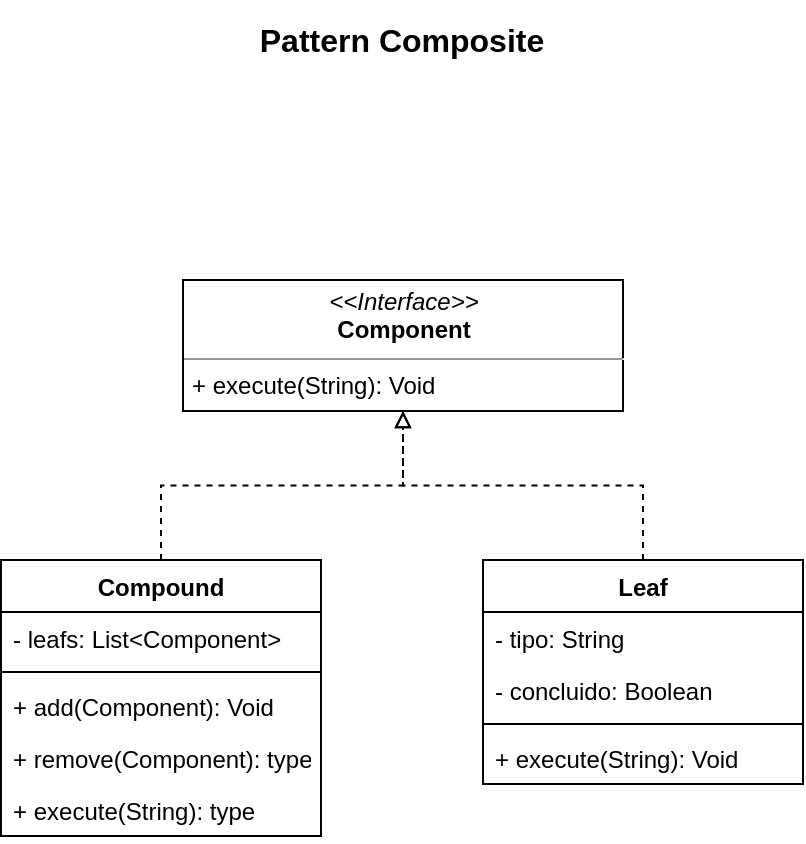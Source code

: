 <mxfile version="20.5.3" type="device" pages="2"><diagram id="GA9lwM0nWqWbreIHADGy" name="Pattern"><mxGraphModel dx="1021" dy="534" grid="1" gridSize="10" guides="1" tooltips="1" connect="1" arrows="1" fold="1" page="1" pageScale="1" pageWidth="827" pageHeight="583" math="0" shadow="0"><root><mxCell id="0"/><mxCell id="1" parent="0"/><mxCell id="rvlrQMNOuexmrZNeJxD_-19" style="edgeStyle=orthogonalEdgeStyle;rounded=0;orthogonalLoop=1;jettySize=auto;html=1;endArrow=block;endFill=0;dashed=1;" parent="1" source="rvlrQMNOuexmrZNeJxD_-1" target="rvlrQMNOuexmrZNeJxD_-5" edge="1"><mxGeometry relative="1" as="geometry"/></mxCell><mxCell id="rvlrQMNOuexmrZNeJxD_-1" value="Compound" style="swimlane;fontStyle=1;align=center;verticalAlign=top;childLayout=stackLayout;horizontal=1;startSize=26;horizontalStack=0;resizeParent=1;resizeParentMax=0;resizeLast=0;collapsible=1;marginBottom=0;" parent="1" vertex="1"><mxGeometry x="213.5" y="280" width="160" height="138" as="geometry"/></mxCell><mxCell id="rvlrQMNOuexmrZNeJxD_-20" value="- leafs: List&lt;Component&gt;" style="text;strokeColor=none;fillColor=none;align=left;verticalAlign=top;spacingLeft=4;spacingRight=4;overflow=hidden;rotatable=0;points=[[0,0.5],[1,0.5]];portConstraint=eastwest;" parent="rvlrQMNOuexmrZNeJxD_-1" vertex="1"><mxGeometry y="26" width="160" height="26" as="geometry"/></mxCell><mxCell id="rvlrQMNOuexmrZNeJxD_-3" value="" style="line;strokeWidth=1;fillColor=none;align=left;verticalAlign=middle;spacingTop=-1;spacingLeft=3;spacingRight=3;rotatable=0;labelPosition=right;points=[];portConstraint=eastwest;" parent="rvlrQMNOuexmrZNeJxD_-1" vertex="1"><mxGeometry y="52" width="160" height="8" as="geometry"/></mxCell><mxCell id="Ip06tSmYdxdcfwy7SkIz-7" value="+ add(Component): Void" style="text;strokeColor=none;fillColor=none;align=left;verticalAlign=top;spacingLeft=4;spacingRight=4;overflow=hidden;rotatable=0;points=[[0,0.5],[1,0.5]];portConstraint=eastwest;" vertex="1" parent="rvlrQMNOuexmrZNeJxD_-1"><mxGeometry y="60" width="160" height="26" as="geometry"/></mxCell><mxCell id="Ip06tSmYdxdcfwy7SkIz-8" value="+ remove(Component): type" style="text;strokeColor=none;fillColor=none;align=left;verticalAlign=top;spacingLeft=4;spacingRight=4;overflow=hidden;rotatable=0;points=[[0,0.5],[1,0.5]];portConstraint=eastwest;" vertex="1" parent="rvlrQMNOuexmrZNeJxD_-1"><mxGeometry y="86" width="160" height="26" as="geometry"/></mxCell><mxCell id="rvlrQMNOuexmrZNeJxD_-4" value="+ execute(String): type" style="text;strokeColor=none;fillColor=none;align=left;verticalAlign=top;spacingLeft=4;spacingRight=4;overflow=hidden;rotatable=0;points=[[0,0.5],[1,0.5]];portConstraint=eastwest;" parent="rvlrQMNOuexmrZNeJxD_-1" vertex="1"><mxGeometry y="112" width="160" height="26" as="geometry"/></mxCell><mxCell id="rvlrQMNOuexmrZNeJxD_-5" value="&lt;p style=&quot;margin:0px;margin-top:4px;text-align:center;&quot;&gt;&lt;i&gt;&amp;lt;&amp;lt;Interface&amp;gt;&amp;gt;&lt;/i&gt;&lt;br&gt;&lt;b&gt;Component&lt;/b&gt;&lt;/p&gt;&lt;hr size=&quot;1&quot;&gt;&lt;p style=&quot;margin:0px;margin-left:4px;&quot;&gt;&lt;/p&gt;&lt;p style=&quot;margin:0px;margin-left:4px;&quot;&gt;+ execute(String): Void&lt;br&gt;&lt;/p&gt;" style="verticalAlign=top;align=left;overflow=fill;fontSize=12;fontFamily=Helvetica;html=1;" parent="1" vertex="1"><mxGeometry x="304.5" y="140" width="220" height="65.5" as="geometry"/></mxCell><mxCell id="nEPoNWtrPR9lLRhijJWB-1" value="Pattern Composite" style="text;html=1;strokeColor=none;fillColor=none;align=center;verticalAlign=middle;whiteSpace=wrap;rounded=0;fontStyle=1;fontSize=16;" parent="1" vertex="1"><mxGeometry x="331" width="166" height="40" as="geometry"/></mxCell><mxCell id="Ip06tSmYdxdcfwy7SkIz-6" style="edgeStyle=orthogonalEdgeStyle;rounded=0;orthogonalLoop=1;jettySize=auto;html=1;entryX=0.5;entryY=1;entryDx=0;entryDy=0;dashed=1;endArrow=block;endFill=0;exitX=0.5;exitY=0;exitDx=0;exitDy=0;" edge="1" parent="1" source="Ip06tSmYdxdcfwy7SkIz-1" target="rvlrQMNOuexmrZNeJxD_-5"><mxGeometry relative="1" as="geometry"/></mxCell><mxCell id="Ip06tSmYdxdcfwy7SkIz-1" value="Leaf" style="swimlane;fontStyle=1;align=center;verticalAlign=top;childLayout=stackLayout;horizontal=1;startSize=26;horizontalStack=0;resizeParent=1;resizeParentMax=0;resizeLast=0;collapsible=1;marginBottom=0;" vertex="1" parent="1"><mxGeometry x="454.5" y="280" width="160" height="112" as="geometry"/></mxCell><mxCell id="Ip06tSmYdxdcfwy7SkIz-2" value="- tipo: String" style="text;strokeColor=none;fillColor=none;align=left;verticalAlign=top;spacingLeft=4;spacingRight=4;overflow=hidden;rotatable=0;points=[[0,0.5],[1,0.5]];portConstraint=eastwest;" vertex="1" parent="Ip06tSmYdxdcfwy7SkIz-1"><mxGeometry y="26" width="160" height="26" as="geometry"/></mxCell><mxCell id="Ip06tSmYdxdcfwy7SkIz-3" value="- concluido: Boolean" style="text;strokeColor=none;fillColor=none;align=left;verticalAlign=top;spacingLeft=4;spacingRight=4;overflow=hidden;rotatable=0;points=[[0,0.5],[1,0.5]];portConstraint=eastwest;" vertex="1" parent="Ip06tSmYdxdcfwy7SkIz-1"><mxGeometry y="52" width="160" height="26" as="geometry"/></mxCell><mxCell id="Ip06tSmYdxdcfwy7SkIz-4" value="" style="line;strokeWidth=1;fillColor=none;align=left;verticalAlign=middle;spacingTop=-1;spacingLeft=3;spacingRight=3;rotatable=0;labelPosition=right;points=[];portConstraint=eastwest;" vertex="1" parent="Ip06tSmYdxdcfwy7SkIz-1"><mxGeometry y="78" width="160" height="8" as="geometry"/></mxCell><mxCell id="Ip06tSmYdxdcfwy7SkIz-5" value="+ execute(String): Void" style="text;strokeColor=none;fillColor=none;align=left;verticalAlign=top;spacingLeft=4;spacingRight=4;overflow=hidden;rotatable=0;points=[[0,0.5],[1,0.5]];portConstraint=eastwest;" vertex="1" parent="Ip06tSmYdxdcfwy7SkIz-1"><mxGeometry y="86" width="160" height="26" as="geometry"/></mxCell></root></mxGraphModel></diagram><diagram id="bAD81lO_xH_-n2ZobQFE" name="Antipattern"><mxGraphModel dx="868" dy="454" grid="1" gridSize="10" guides="1" tooltips="1" connect="1" arrows="1" fold="1" page="1" pageScale="1" pageWidth="827" pageHeight="583" math="0" shadow="0"><root><mxCell id="0"/><mxCell id="1" parent="0"/><mxCell id="6vLrna-rpuetTV-Gi7XQ-5" value="Leaf" style="swimlane;fontStyle=1;align=center;verticalAlign=top;childLayout=stackLayout;horizontal=1;startSize=26;horizontalStack=0;resizeParent=1;resizeParentMax=0;resizeLast=0;collapsible=1;marginBottom=0;" parent="1" vertex="1"><mxGeometry x="480" y="223" width="186" height="60" as="geometry"/></mxCell><mxCell id="6vLrna-rpuetTV-Gi7XQ-7" value="" style="line;strokeWidth=1;fillColor=none;align=left;verticalAlign=middle;spacingTop=-1;spacingLeft=3;spacingRight=3;rotatable=0;labelPosition=right;points=[];portConstraint=eastwest;" parent="6vLrna-rpuetTV-Gi7XQ-5" vertex="1"><mxGeometry y="26" width="186" height="8" as="geometry"/></mxCell><mxCell id="6vLrna-rpuetTV-Gi7XQ-8" value="+ execute(String): Void" style="text;strokeColor=none;fillColor=none;align=left;verticalAlign=top;spacingLeft=4;spacingRight=4;overflow=hidden;rotatable=0;points=[[0,0.5],[1,0.5]];portConstraint=eastwest;" parent="6vLrna-rpuetTV-Gi7XQ-5" vertex="1"><mxGeometry y="34" width="186" height="26" as="geometry"/></mxCell><mxCell id="6vLrna-rpuetTV-Gi7XQ-17" style="edgeStyle=orthogonalEdgeStyle;rounded=0;orthogonalLoop=1;jettySize=auto;html=1;" parent="1" source="6vLrna-rpuetTV-Gi7XQ-9" target="6vLrna-rpuetTV-Gi7XQ-5" edge="1"><mxGeometry relative="1" as="geometry"/></mxCell><mxCell id="6vLrna-rpuetTV-Gi7XQ-9" value="Compound" style="swimlane;fontStyle=1;align=center;verticalAlign=top;childLayout=stackLayout;horizontal=1;startSize=26;horizontalStack=0;resizeParent=1;resizeParentMax=0;resizeLast=0;collapsible=1;marginBottom=0;" parent="1" vertex="1"><mxGeometry x="160" y="184" width="200" height="138" as="geometry"/></mxCell><mxCell id="6vLrna-rpuetTV-Gi7XQ-10" value="- leafs: List&lt;Leaf&gt;" style="text;strokeColor=none;fillColor=none;align=left;verticalAlign=top;spacingLeft=4;spacingRight=4;overflow=hidden;rotatable=0;points=[[0,0.5],[1,0.5]];portConstraint=eastwest;" parent="6vLrna-rpuetTV-Gi7XQ-9" vertex="1"><mxGeometry y="26" width="200" height="26" as="geometry"/></mxCell><mxCell id="6vLrna-rpuetTV-Gi7XQ-11" value="" style="line;strokeWidth=1;fillColor=none;align=left;verticalAlign=middle;spacingTop=-1;spacingLeft=3;spacingRight=3;rotatable=0;labelPosition=right;points=[];portConstraint=eastwest;" parent="6vLrna-rpuetTV-Gi7XQ-9" vertex="1"><mxGeometry y="52" width="200" height="8" as="geometry"/></mxCell><mxCell id="ecLpPmkPOVUrk8rRfG1p-1" value="+ getLeafs(): List&lt;Leaf&gt;" style="text;strokeColor=none;fillColor=none;align=left;verticalAlign=top;spacingLeft=4;spacingRight=4;overflow=hidden;rotatable=0;points=[[0,0.5],[1,0.5]];portConstraint=eastwest;" vertex="1" parent="6vLrna-rpuetTV-Gi7XQ-9"><mxGeometry y="60" width="200" height="26" as="geometry"/></mxCell><mxCell id="ecLpPmkPOVUrk8rRfG1p-2" value="+ add(Leaf): Void" style="text;strokeColor=none;fillColor=none;align=left;verticalAlign=top;spacingLeft=4;spacingRight=4;overflow=hidden;rotatable=0;points=[[0,0.5],[1,0.5]];portConstraint=eastwest;" vertex="1" parent="6vLrna-rpuetTV-Gi7XQ-9"><mxGeometry y="86" width="200" height="26" as="geometry"/></mxCell><mxCell id="6vLrna-rpuetTV-Gi7XQ-12" value="+ remove(Leaf): Void" style="text;strokeColor=none;fillColor=none;align=left;verticalAlign=top;spacingLeft=4;spacingRight=4;overflow=hidden;rotatable=0;points=[[0,0.5],[1,0.5]];portConstraint=eastwest;" parent="6vLrna-rpuetTV-Gi7XQ-9" vertex="1"><mxGeometry y="112" width="200" height="26" as="geometry"/></mxCell><mxCell id="wCS_bwPnzAaULad9VzcN-1" value="Antipattern Composite" style="text;html=1;strokeColor=none;fillColor=none;align=center;verticalAlign=middle;whiteSpace=wrap;rounded=0;fontStyle=1;fontSize=16;" parent="1" vertex="1"><mxGeometry x="331" width="179" height="40" as="geometry"/></mxCell></root></mxGraphModel></diagram></mxfile>